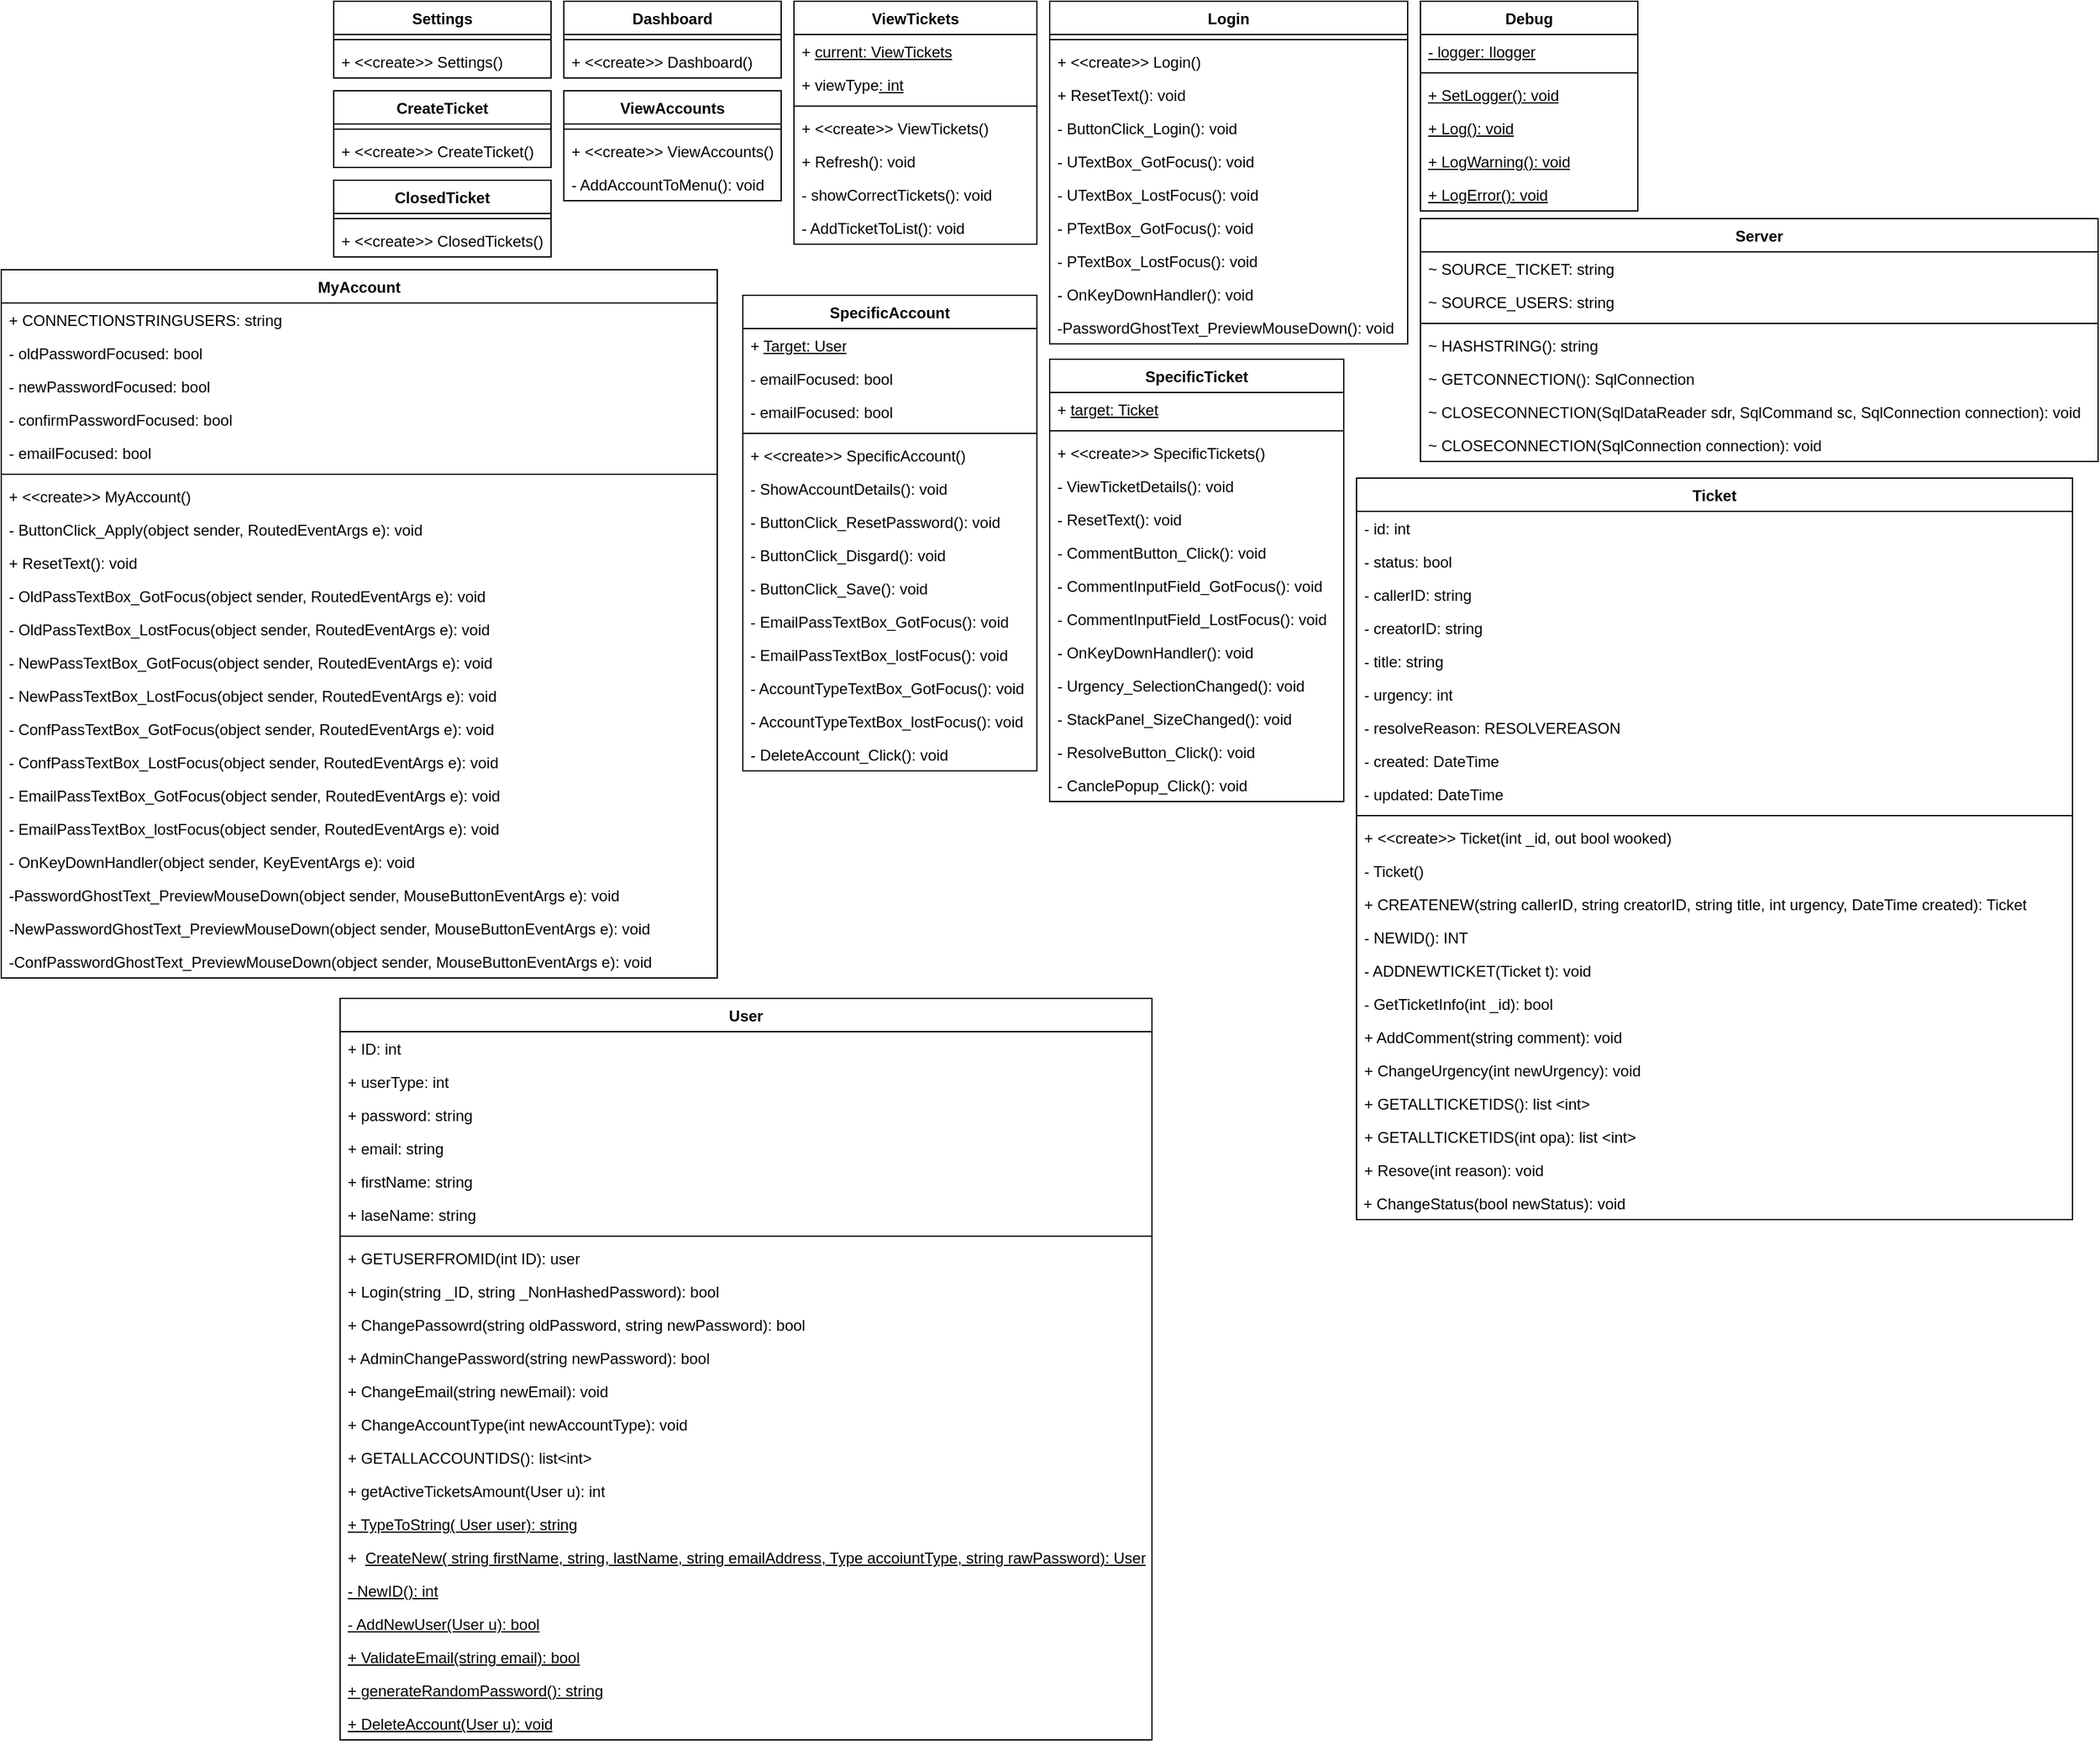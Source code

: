 <mxfile version="21.5.0" type="device">
  <diagram name="Page-1" id="bOPAFG7Ld9AMdBCcb4Ac">
    <mxGraphModel dx="2637" dy="1257" grid="1" gridSize="10" guides="1" tooltips="1" connect="1" arrows="1" fold="1" page="1" pageScale="1" pageWidth="700" pageHeight="1000" math="0" shadow="0">
      <root>
        <mxCell id="0" />
        <mxCell id="1" parent="0" />
        <mxCell id="l8gVVTxBz74XZ_GVE2R3-2" value="ClosedTicket" style="swimlane;fontStyle=1;align=center;verticalAlign=top;childLayout=stackLayout;horizontal=1;startSize=26;horizontalStack=0;resizeParent=1;resizeParentMax=0;resizeLast=0;collapsible=1;marginBottom=0;whiteSpace=wrap;html=1;" parent="1" vertex="1">
          <mxGeometry x="10" y="150" width="170" height="60" as="geometry" />
        </mxCell>
        <mxCell id="l8gVVTxBz74XZ_GVE2R3-4" value="" style="line;strokeWidth=1;fillColor=none;align=left;verticalAlign=middle;spacingTop=-1;spacingLeft=3;spacingRight=3;rotatable=0;labelPosition=right;points=[];portConstraint=eastwest;strokeColor=inherit;" parent="l8gVVTxBz74XZ_GVE2R3-2" vertex="1">
          <mxGeometry y="26" width="170" height="8" as="geometry" />
        </mxCell>
        <mxCell id="l8gVVTxBz74XZ_GVE2R3-10" value="+ &amp;lt;&amp;lt;create&amp;gt;&amp;gt; ClosedTickets()" style="text;strokeColor=none;fillColor=none;align=left;verticalAlign=top;spacingLeft=4;spacingRight=4;overflow=hidden;rotatable=0;points=[[0,0.5],[1,0.5]];portConstraint=eastwest;whiteSpace=wrap;html=1;" parent="l8gVVTxBz74XZ_GVE2R3-2" vertex="1">
          <mxGeometry y="34" width="170" height="26" as="geometry" />
        </mxCell>
        <mxCell id="l8gVVTxBz74XZ_GVE2R3-6" value="CreateTicket" style="swimlane;fontStyle=1;align=center;verticalAlign=top;childLayout=stackLayout;horizontal=1;startSize=26;horizontalStack=0;resizeParent=1;resizeParentMax=0;resizeLast=0;collapsible=1;marginBottom=0;whiteSpace=wrap;html=1;" parent="1" vertex="1">
          <mxGeometry x="10" y="80" width="170" height="60" as="geometry" />
        </mxCell>
        <mxCell id="l8gVVTxBz74XZ_GVE2R3-8" value="" style="line;strokeWidth=1;fillColor=none;align=left;verticalAlign=middle;spacingTop=-1;spacingLeft=3;spacingRight=3;rotatable=0;labelPosition=right;points=[];portConstraint=eastwest;strokeColor=inherit;" parent="l8gVVTxBz74XZ_GVE2R3-6" vertex="1">
          <mxGeometry y="26" width="170" height="8" as="geometry" />
        </mxCell>
        <mxCell id="l8gVVTxBz74XZ_GVE2R3-9" value="+ &amp;lt;&amp;lt;create&amp;gt;&amp;gt; CreateTicket()" style="text;strokeColor=none;fillColor=none;align=left;verticalAlign=top;spacingLeft=4;spacingRight=4;overflow=hidden;rotatable=0;points=[[0,0.5],[1,0.5]];portConstraint=eastwest;whiteSpace=wrap;html=1;" parent="l8gVVTxBz74XZ_GVE2R3-6" vertex="1">
          <mxGeometry y="34" width="170" height="26" as="geometry" />
        </mxCell>
        <mxCell id="RAh7o2k0Y51vPVvhqQPN-1" value="Dashboard" style="swimlane;fontStyle=1;align=center;verticalAlign=top;childLayout=stackLayout;horizontal=1;startSize=26;horizontalStack=0;resizeParent=1;resizeParentMax=0;resizeLast=0;collapsible=1;marginBottom=0;whiteSpace=wrap;html=1;" parent="1" vertex="1">
          <mxGeometry x="190" y="10" width="170" height="60" as="geometry" />
        </mxCell>
        <mxCell id="RAh7o2k0Y51vPVvhqQPN-2" value="" style="line;strokeWidth=1;fillColor=none;align=left;verticalAlign=middle;spacingTop=-1;spacingLeft=3;spacingRight=3;rotatable=0;labelPosition=right;points=[];portConstraint=eastwest;strokeColor=inherit;" parent="RAh7o2k0Y51vPVvhqQPN-1" vertex="1">
          <mxGeometry y="26" width="170" height="8" as="geometry" />
        </mxCell>
        <mxCell id="RAh7o2k0Y51vPVvhqQPN-3" value="+ &amp;lt;&amp;lt;create&amp;gt;&amp;gt; Dashboard()" style="text;strokeColor=none;fillColor=none;align=left;verticalAlign=top;spacingLeft=4;spacingRight=4;overflow=hidden;rotatable=0;points=[[0,0.5],[1,0.5]];portConstraint=eastwest;whiteSpace=wrap;html=1;" parent="RAh7o2k0Y51vPVvhqQPN-1" vertex="1">
          <mxGeometry y="34" width="170" height="26" as="geometry" />
        </mxCell>
        <mxCell id="RAh7o2k0Y51vPVvhqQPN-4" value="Login" style="swimlane;fontStyle=1;align=center;verticalAlign=top;childLayout=stackLayout;horizontal=1;startSize=26;horizontalStack=0;resizeParent=1;resizeParentMax=0;resizeLast=0;collapsible=1;marginBottom=0;whiteSpace=wrap;html=1;" parent="1" vertex="1">
          <mxGeometry x="570" y="10" width="280" height="268" as="geometry" />
        </mxCell>
        <mxCell id="RAh7o2k0Y51vPVvhqQPN-5" value="" style="line;strokeWidth=1;fillColor=none;align=left;verticalAlign=middle;spacingTop=-1;spacingLeft=3;spacingRight=3;rotatable=0;labelPosition=right;points=[];portConstraint=eastwest;strokeColor=inherit;" parent="RAh7o2k0Y51vPVvhqQPN-4" vertex="1">
          <mxGeometry y="26" width="280" height="8" as="geometry" />
        </mxCell>
        <mxCell id="RAh7o2k0Y51vPVvhqQPN-6" value="+ &amp;lt;&amp;lt;create&amp;gt;&amp;gt; Login()" style="text;strokeColor=none;fillColor=none;align=left;verticalAlign=top;spacingLeft=4;spacingRight=4;overflow=hidden;rotatable=0;points=[[0,0.5],[1,0.5]];portConstraint=eastwest;whiteSpace=wrap;html=1;" parent="RAh7o2k0Y51vPVvhqQPN-4" vertex="1">
          <mxGeometry y="34" width="280" height="26" as="geometry" />
        </mxCell>
        <mxCell id="RAh7o2k0Y51vPVvhqQPN-7" value="+ ResetText(): void" style="text;strokeColor=none;fillColor=none;align=left;verticalAlign=top;spacingLeft=4;spacingRight=4;overflow=hidden;rotatable=0;points=[[0,0.5],[1,0.5]];portConstraint=eastwest;whiteSpace=wrap;html=1;" parent="RAh7o2k0Y51vPVvhqQPN-4" vertex="1">
          <mxGeometry y="60" width="280" height="26" as="geometry" />
        </mxCell>
        <mxCell id="RAh7o2k0Y51vPVvhqQPN-9" value="- ButtonClick_Login(): void" style="text;strokeColor=none;fillColor=none;align=left;verticalAlign=top;spacingLeft=4;spacingRight=4;overflow=hidden;rotatable=0;points=[[0,0.5],[1,0.5]];portConstraint=eastwest;whiteSpace=wrap;html=1;" parent="RAh7o2k0Y51vPVvhqQPN-4" vertex="1">
          <mxGeometry y="86" width="280" height="26" as="geometry" />
        </mxCell>
        <mxCell id="RAh7o2k0Y51vPVvhqQPN-8" value="- UTextBox_GotFocus(): void" style="text;strokeColor=none;fillColor=none;align=left;verticalAlign=top;spacingLeft=4;spacingRight=4;overflow=hidden;rotatable=0;points=[[0,0.5],[1,0.5]];portConstraint=eastwest;whiteSpace=wrap;html=1;" parent="RAh7o2k0Y51vPVvhqQPN-4" vertex="1">
          <mxGeometry y="112" width="280" height="26" as="geometry" />
        </mxCell>
        <mxCell id="RAh7o2k0Y51vPVvhqQPN-10" value="- UTextBox_LostFocus(): void" style="text;strokeColor=none;fillColor=none;align=left;verticalAlign=top;spacingLeft=4;spacingRight=4;overflow=hidden;rotatable=0;points=[[0,0.5],[1,0.5]];portConstraint=eastwest;whiteSpace=wrap;html=1;" parent="RAh7o2k0Y51vPVvhqQPN-4" vertex="1">
          <mxGeometry y="138" width="280" height="26" as="geometry" />
        </mxCell>
        <mxCell id="RAh7o2k0Y51vPVvhqQPN-12" value="- PTextBox_GotFocus(): void" style="text;strokeColor=none;fillColor=none;align=left;verticalAlign=top;spacingLeft=4;spacingRight=4;overflow=hidden;rotatable=0;points=[[0,0.5],[1,0.5]];portConstraint=eastwest;whiteSpace=wrap;html=1;" parent="RAh7o2k0Y51vPVvhqQPN-4" vertex="1">
          <mxGeometry y="164" width="280" height="26" as="geometry" />
        </mxCell>
        <mxCell id="RAh7o2k0Y51vPVvhqQPN-11" value="- PTextBox_LostFocus(): void" style="text;strokeColor=none;fillColor=none;align=left;verticalAlign=top;spacingLeft=4;spacingRight=4;overflow=hidden;rotatable=0;points=[[0,0.5],[1,0.5]];portConstraint=eastwest;whiteSpace=wrap;html=1;" parent="RAh7o2k0Y51vPVvhqQPN-4" vertex="1">
          <mxGeometry y="190" width="280" height="26" as="geometry" />
        </mxCell>
        <mxCell id="RAh7o2k0Y51vPVvhqQPN-13" value="- OnKeyDownHandler(): void" style="text;strokeColor=none;fillColor=none;align=left;verticalAlign=top;spacingLeft=4;spacingRight=4;overflow=hidden;rotatable=0;points=[[0,0.5],[1,0.5]];portConstraint=eastwest;whiteSpace=wrap;html=1;" parent="RAh7o2k0Y51vPVvhqQPN-4" vertex="1">
          <mxGeometry y="216" width="280" height="26" as="geometry" />
        </mxCell>
        <mxCell id="RAh7o2k0Y51vPVvhqQPN-14" value="-PasswordGhostText_PreviewMouseDown(): void" style="text;strokeColor=none;fillColor=none;align=left;verticalAlign=top;spacingLeft=4;spacingRight=4;overflow=hidden;rotatable=0;points=[[0,0.5],[1,0.5]];portConstraint=eastwest;whiteSpace=wrap;html=1;" parent="RAh7o2k0Y51vPVvhqQPN-4" vertex="1">
          <mxGeometry y="242" width="280" height="26" as="geometry" />
        </mxCell>
        <mxCell id="RAh7o2k0Y51vPVvhqQPN-15" value="MyAccount" style="swimlane;fontStyle=1;align=center;verticalAlign=top;childLayout=stackLayout;horizontal=1;startSize=26;horizontalStack=0;resizeParent=1;resizeParentMax=0;resizeLast=0;collapsible=1;marginBottom=0;whiteSpace=wrap;html=1;" parent="1" vertex="1">
          <mxGeometry x="-250" y="220" width="560" height="554" as="geometry" />
        </mxCell>
        <mxCell id="RAh7o2k0Y51vPVvhqQPN-18" value="+ CONNECTIONSTRINGUSERS: string" style="text;strokeColor=none;fillColor=none;align=left;verticalAlign=top;spacingLeft=4;spacingRight=4;overflow=hidden;rotatable=0;points=[[0,0.5],[1,0.5]];portConstraint=eastwest;whiteSpace=wrap;html=1;" parent="RAh7o2k0Y51vPVvhqQPN-15" vertex="1">
          <mxGeometry y="26" width="560" height="26" as="geometry" />
        </mxCell>
        <mxCell id="RAh7o2k0Y51vPVvhqQPN-19" value="- oldPasswordFocused: bool" style="text;strokeColor=none;fillColor=none;align=left;verticalAlign=top;spacingLeft=4;spacingRight=4;overflow=hidden;rotatable=0;points=[[0,0.5],[1,0.5]];portConstraint=eastwest;whiteSpace=wrap;html=1;" parent="RAh7o2k0Y51vPVvhqQPN-15" vertex="1">
          <mxGeometry y="52" width="560" height="26" as="geometry" />
        </mxCell>
        <mxCell id="RAh7o2k0Y51vPVvhqQPN-20" value="- newPasswordFocused: bool" style="text;strokeColor=none;fillColor=none;align=left;verticalAlign=top;spacingLeft=4;spacingRight=4;overflow=hidden;rotatable=0;points=[[0,0.5],[1,0.5]];portConstraint=eastwest;whiteSpace=wrap;html=1;" parent="RAh7o2k0Y51vPVvhqQPN-15" vertex="1">
          <mxGeometry y="78" width="560" height="26" as="geometry" />
        </mxCell>
        <mxCell id="RAh7o2k0Y51vPVvhqQPN-21" value="- confirmPasswordFocused: bool" style="text;strokeColor=none;fillColor=none;align=left;verticalAlign=top;spacingLeft=4;spacingRight=4;overflow=hidden;rotatable=0;points=[[0,0.5],[1,0.5]];portConstraint=eastwest;whiteSpace=wrap;html=1;" parent="RAh7o2k0Y51vPVvhqQPN-15" vertex="1">
          <mxGeometry y="104" width="560" height="26" as="geometry" />
        </mxCell>
        <mxCell id="RAh7o2k0Y51vPVvhqQPN-22" value="- emailFocused: bool" style="text;strokeColor=none;fillColor=none;align=left;verticalAlign=top;spacingLeft=4;spacingRight=4;overflow=hidden;rotatable=0;points=[[0,0.5],[1,0.5]];portConstraint=eastwest;whiteSpace=wrap;html=1;" parent="RAh7o2k0Y51vPVvhqQPN-15" vertex="1">
          <mxGeometry y="130" width="560" height="26" as="geometry" />
        </mxCell>
        <mxCell id="RAh7o2k0Y51vPVvhqQPN-16" value="" style="line;strokeWidth=1;fillColor=none;align=left;verticalAlign=middle;spacingTop=-1;spacingLeft=3;spacingRight=3;rotatable=0;labelPosition=right;points=[];portConstraint=eastwest;strokeColor=inherit;" parent="RAh7o2k0Y51vPVvhqQPN-15" vertex="1">
          <mxGeometry y="156" width="560" height="8" as="geometry" />
        </mxCell>
        <mxCell id="RAh7o2k0Y51vPVvhqQPN-17" value="+ &amp;lt;&amp;lt;create&amp;gt;&amp;gt; MyAccount()" style="text;strokeColor=none;fillColor=none;align=left;verticalAlign=top;spacingLeft=4;spacingRight=4;overflow=hidden;rotatable=0;points=[[0,0.5],[1,0.5]];portConstraint=eastwest;whiteSpace=wrap;html=1;" parent="RAh7o2k0Y51vPVvhqQPN-15" vertex="1">
          <mxGeometry y="164" width="560" height="26" as="geometry" />
        </mxCell>
        <mxCell id="RAh7o2k0Y51vPVvhqQPN-23" value="- ButtonClick_Apply(object sender, RoutedEventArgs e): void" style="text;strokeColor=none;fillColor=none;align=left;verticalAlign=top;spacingLeft=4;spacingRight=4;overflow=hidden;rotatable=0;points=[[0,0.5],[1,0.5]];portConstraint=eastwest;whiteSpace=wrap;html=1;" parent="RAh7o2k0Y51vPVvhqQPN-15" vertex="1">
          <mxGeometry y="190" width="560" height="26" as="geometry" />
        </mxCell>
        <mxCell id="RAh7o2k0Y51vPVvhqQPN-24" value="+ ResetText(): void" style="text;strokeColor=none;fillColor=none;align=left;verticalAlign=top;spacingLeft=4;spacingRight=4;overflow=hidden;rotatable=0;points=[[0,0.5],[1,0.5]];portConstraint=eastwest;whiteSpace=wrap;html=1;" parent="RAh7o2k0Y51vPVvhqQPN-15" vertex="1">
          <mxGeometry y="216" width="560" height="26" as="geometry" />
        </mxCell>
        <mxCell id="RAh7o2k0Y51vPVvhqQPN-25" value="- OldPassTextBox_GotFocus(object sender, RoutedEventArgs e): void" style="text;strokeColor=none;fillColor=none;align=left;verticalAlign=top;spacingLeft=4;spacingRight=4;overflow=hidden;rotatable=0;points=[[0,0.5],[1,0.5]];portConstraint=eastwest;whiteSpace=wrap;html=1;" parent="RAh7o2k0Y51vPVvhqQPN-15" vertex="1">
          <mxGeometry y="242" width="560" height="26" as="geometry" />
        </mxCell>
        <mxCell id="RAh7o2k0Y51vPVvhqQPN-29" value="- OldPassTextBox_LostFocus(object sender, RoutedEventArgs e): void" style="text;strokeColor=none;fillColor=none;align=left;verticalAlign=top;spacingLeft=4;spacingRight=4;overflow=hidden;rotatable=0;points=[[0,0.5],[1,0.5]];portConstraint=eastwest;whiteSpace=wrap;html=1;" parent="RAh7o2k0Y51vPVvhqQPN-15" vertex="1">
          <mxGeometry y="268" width="560" height="26" as="geometry" />
        </mxCell>
        <mxCell id="RAh7o2k0Y51vPVvhqQPN-30" value="- NewPassTextBox_GotFocus(object sender, RoutedEventArgs e): void" style="text;strokeColor=none;fillColor=none;align=left;verticalAlign=top;spacingLeft=4;spacingRight=4;overflow=hidden;rotatable=0;points=[[0,0.5],[1,0.5]];portConstraint=eastwest;whiteSpace=wrap;html=1;" parent="RAh7o2k0Y51vPVvhqQPN-15" vertex="1">
          <mxGeometry y="294" width="560" height="26" as="geometry" />
        </mxCell>
        <mxCell id="RAh7o2k0Y51vPVvhqQPN-27" value="- NewPassTextBox_LostFocus(object sender, RoutedEventArgs e): void" style="text;strokeColor=none;fillColor=none;align=left;verticalAlign=top;spacingLeft=4;spacingRight=4;overflow=hidden;rotatable=0;points=[[0,0.5],[1,0.5]];portConstraint=eastwest;whiteSpace=wrap;html=1;" parent="RAh7o2k0Y51vPVvhqQPN-15" vertex="1">
          <mxGeometry y="320" width="560" height="26" as="geometry" />
        </mxCell>
        <mxCell id="RAh7o2k0Y51vPVvhqQPN-31" value="- ConfPassTextBox_GotFocus(object sender, RoutedEventArgs e): void" style="text;strokeColor=none;fillColor=none;align=left;verticalAlign=top;spacingLeft=4;spacingRight=4;overflow=hidden;rotatable=0;points=[[0,0.5],[1,0.5]];portConstraint=eastwest;whiteSpace=wrap;html=1;" parent="RAh7o2k0Y51vPVvhqQPN-15" vertex="1">
          <mxGeometry y="346" width="560" height="26" as="geometry" />
        </mxCell>
        <mxCell id="RAh7o2k0Y51vPVvhqQPN-32" value="- ConfPassTextBox_LostFocus(object sender, RoutedEventArgs e): void" style="text;strokeColor=none;fillColor=none;align=left;verticalAlign=top;spacingLeft=4;spacingRight=4;overflow=hidden;rotatable=0;points=[[0,0.5],[1,0.5]];portConstraint=eastwest;whiteSpace=wrap;html=1;" parent="RAh7o2k0Y51vPVvhqQPN-15" vertex="1">
          <mxGeometry y="372" width="560" height="26" as="geometry" />
        </mxCell>
        <mxCell id="RAh7o2k0Y51vPVvhqQPN-33" value="- EmailPassTextBox_GotFocus(object sender, RoutedEventArgs e): void" style="text;strokeColor=none;fillColor=none;align=left;verticalAlign=top;spacingLeft=4;spacingRight=4;overflow=hidden;rotatable=0;points=[[0,0.5],[1,0.5]];portConstraint=eastwest;whiteSpace=wrap;html=1;" parent="RAh7o2k0Y51vPVvhqQPN-15" vertex="1">
          <mxGeometry y="398" width="560" height="26" as="geometry" />
        </mxCell>
        <mxCell id="RAh7o2k0Y51vPVvhqQPN-34" value="- EmailPassTextBox_lostFocus(object sender, RoutedEventArgs e): void" style="text;strokeColor=none;fillColor=none;align=left;verticalAlign=top;spacingLeft=4;spacingRight=4;overflow=hidden;rotatable=0;points=[[0,0.5],[1,0.5]];portConstraint=eastwest;whiteSpace=wrap;html=1;" parent="RAh7o2k0Y51vPVvhqQPN-15" vertex="1">
          <mxGeometry y="424" width="560" height="26" as="geometry" />
        </mxCell>
        <mxCell id="RAh7o2k0Y51vPVvhqQPN-35" value="- OnKeyDownHandler(object sender, KeyEventArgs e): void" style="text;strokeColor=none;fillColor=none;align=left;verticalAlign=top;spacingLeft=4;spacingRight=4;overflow=hidden;rotatable=0;points=[[0,0.5],[1,0.5]];portConstraint=eastwest;whiteSpace=wrap;html=1;" parent="RAh7o2k0Y51vPVvhqQPN-15" vertex="1">
          <mxGeometry y="450" width="560" height="26" as="geometry" />
        </mxCell>
        <mxCell id="6R_6MBM99lbz82RT-N0f-1" value="-PasswordGhostText_PreviewMouseDown(object sender, MouseButtonEventArgs e): void" style="text;strokeColor=none;fillColor=none;align=left;verticalAlign=top;spacingLeft=4;spacingRight=4;overflow=hidden;rotatable=0;points=[[0,0.5],[1,0.5]];portConstraint=eastwest;whiteSpace=wrap;html=1;" vertex="1" parent="RAh7o2k0Y51vPVvhqQPN-15">
          <mxGeometry y="476" width="560" height="26" as="geometry" />
        </mxCell>
        <mxCell id="6R_6MBM99lbz82RT-N0f-2" value="-NewPasswordGhostText_PreviewMouseDown(object sender, MouseButtonEventArgs e): void" style="text;strokeColor=none;fillColor=none;align=left;verticalAlign=top;spacingLeft=4;spacingRight=4;overflow=hidden;rotatable=0;points=[[0,0.5],[1,0.5]];portConstraint=eastwest;whiteSpace=wrap;html=1;" vertex="1" parent="RAh7o2k0Y51vPVvhqQPN-15">
          <mxGeometry y="502" width="560" height="26" as="geometry" />
        </mxCell>
        <mxCell id="6R_6MBM99lbz82RT-N0f-3" value="-ConfPasswordGhostText_PreviewMouseDown(object sender, MouseButtonEventArgs e): void" style="text;strokeColor=none;fillColor=none;align=left;verticalAlign=top;spacingLeft=4;spacingRight=4;overflow=hidden;rotatable=0;points=[[0,0.5],[1,0.5]];portConstraint=eastwest;whiteSpace=wrap;html=1;" vertex="1" parent="RAh7o2k0Y51vPVvhqQPN-15">
          <mxGeometry y="528" width="560" height="26" as="geometry" />
        </mxCell>
        <mxCell id="RAh7o2k0Y51vPVvhqQPN-36" value="Settings" style="swimlane;fontStyle=1;align=center;verticalAlign=top;childLayout=stackLayout;horizontal=1;startSize=26;horizontalStack=0;resizeParent=1;resizeParentMax=0;resizeLast=0;collapsible=1;marginBottom=0;whiteSpace=wrap;html=1;" parent="1" vertex="1">
          <mxGeometry x="10" y="10" width="170" height="60" as="geometry" />
        </mxCell>
        <mxCell id="RAh7o2k0Y51vPVvhqQPN-37" value="" style="line;strokeWidth=1;fillColor=none;align=left;verticalAlign=middle;spacingTop=-1;spacingLeft=3;spacingRight=3;rotatable=0;labelPosition=right;points=[];portConstraint=eastwest;strokeColor=inherit;" parent="RAh7o2k0Y51vPVvhqQPN-36" vertex="1">
          <mxGeometry y="26" width="170" height="8" as="geometry" />
        </mxCell>
        <mxCell id="RAh7o2k0Y51vPVvhqQPN-38" value="+ &amp;lt;&amp;lt;create&amp;gt;&amp;gt; Settings()" style="text;strokeColor=none;fillColor=none;align=left;verticalAlign=top;spacingLeft=4;spacingRight=4;overflow=hidden;rotatable=0;points=[[0,0.5],[1,0.5]];portConstraint=eastwest;whiteSpace=wrap;html=1;" parent="RAh7o2k0Y51vPVvhqQPN-36" vertex="1">
          <mxGeometry y="34" width="170" height="26" as="geometry" />
        </mxCell>
        <mxCell id="RAh7o2k0Y51vPVvhqQPN-39" value="SpecificAccount" style="swimlane;fontStyle=1;align=center;verticalAlign=top;childLayout=stackLayout;horizontal=1;startSize=26;horizontalStack=0;resizeParent=1;resizeParentMax=0;resizeLast=0;collapsible=1;marginBottom=0;whiteSpace=wrap;html=1;" parent="1" vertex="1">
          <mxGeometry x="330" y="240" width="230" height="372" as="geometry" />
        </mxCell>
        <mxCell id="RAh7o2k0Y51vPVvhqQPN-41" value="+ &lt;u&gt;Target: User&lt;/u&gt;" style="text;strokeColor=none;fillColor=none;align=left;verticalAlign=top;spacingLeft=4;spacingRight=4;overflow=hidden;rotatable=0;points=[[0,0.5],[1,0.5]];portConstraint=eastwest;whiteSpace=wrap;html=1;" parent="RAh7o2k0Y51vPVvhqQPN-39" vertex="1">
          <mxGeometry y="26" width="230" height="26" as="geometry" />
        </mxCell>
        <mxCell id="RAh7o2k0Y51vPVvhqQPN-44" value="- emailFocused: bool" style="text;strokeColor=none;fillColor=none;align=left;verticalAlign=top;spacingLeft=4;spacingRight=4;overflow=hidden;rotatable=0;points=[[0,0.5],[1,0.5]];portConstraint=eastwest;whiteSpace=wrap;html=1;" parent="RAh7o2k0Y51vPVvhqQPN-39" vertex="1">
          <mxGeometry y="52" width="230" height="26" as="geometry" />
        </mxCell>
        <mxCell id="RAh7o2k0Y51vPVvhqQPN-43" value="- emailFocused: bool" style="text;strokeColor=none;fillColor=none;align=left;verticalAlign=top;spacingLeft=4;spacingRight=4;overflow=hidden;rotatable=0;points=[[0,0.5],[1,0.5]];portConstraint=eastwest;whiteSpace=wrap;html=1;" parent="RAh7o2k0Y51vPVvhqQPN-39" vertex="1">
          <mxGeometry y="78" width="230" height="26" as="geometry" />
        </mxCell>
        <mxCell id="RAh7o2k0Y51vPVvhqQPN-40" value="" style="line;strokeWidth=1;fillColor=none;align=left;verticalAlign=middle;spacingTop=-1;spacingLeft=3;spacingRight=3;rotatable=0;labelPosition=right;points=[];portConstraint=eastwest;strokeColor=inherit;" parent="RAh7o2k0Y51vPVvhqQPN-39" vertex="1">
          <mxGeometry y="104" width="230" height="8" as="geometry" />
        </mxCell>
        <mxCell id="RAh7o2k0Y51vPVvhqQPN-42" value="+ &amp;lt;&amp;lt;create&amp;gt;&amp;gt; SpecificAccount()" style="text;strokeColor=none;fillColor=none;align=left;verticalAlign=top;spacingLeft=4;spacingRight=4;overflow=hidden;rotatable=0;points=[[0,0.5],[1,0.5]];portConstraint=eastwest;whiteSpace=wrap;html=1;" parent="RAh7o2k0Y51vPVvhqQPN-39" vertex="1">
          <mxGeometry y="112" width="230" height="26" as="geometry" />
        </mxCell>
        <mxCell id="RAh7o2k0Y51vPVvhqQPN-45" value="- ShowAccountDetails(): void" style="text;strokeColor=none;fillColor=none;align=left;verticalAlign=top;spacingLeft=4;spacingRight=4;overflow=hidden;rotatable=0;points=[[0,0.5],[1,0.5]];portConstraint=eastwest;whiteSpace=wrap;html=1;" parent="RAh7o2k0Y51vPVvhqQPN-39" vertex="1">
          <mxGeometry y="138" width="230" height="26" as="geometry" />
        </mxCell>
        <mxCell id="RAh7o2k0Y51vPVvhqQPN-46" value="- ButtonClick_ResetPassword(): void" style="text;strokeColor=none;fillColor=none;align=left;verticalAlign=top;spacingLeft=4;spacingRight=4;overflow=hidden;rotatable=0;points=[[0,0.5],[1,0.5]];portConstraint=eastwest;whiteSpace=wrap;html=1;" parent="RAh7o2k0Y51vPVvhqQPN-39" vertex="1">
          <mxGeometry y="164" width="230" height="26" as="geometry" />
        </mxCell>
        <mxCell id="RAh7o2k0Y51vPVvhqQPN-47" value="- ButtonClick_Disgard(): void" style="text;strokeColor=none;fillColor=none;align=left;verticalAlign=top;spacingLeft=4;spacingRight=4;overflow=hidden;rotatable=0;points=[[0,0.5],[1,0.5]];portConstraint=eastwest;whiteSpace=wrap;html=1;" parent="RAh7o2k0Y51vPVvhqQPN-39" vertex="1">
          <mxGeometry y="190" width="230" height="26" as="geometry" />
        </mxCell>
        <mxCell id="RAh7o2k0Y51vPVvhqQPN-48" value="- ButtonClick_Save(): void" style="text;strokeColor=none;fillColor=none;align=left;verticalAlign=top;spacingLeft=4;spacingRight=4;overflow=hidden;rotatable=0;points=[[0,0.5],[1,0.5]];portConstraint=eastwest;whiteSpace=wrap;html=1;" parent="RAh7o2k0Y51vPVvhqQPN-39" vertex="1">
          <mxGeometry y="216" width="230" height="26" as="geometry" />
        </mxCell>
        <mxCell id="RAh7o2k0Y51vPVvhqQPN-49" value="- EmailPassTextBox_GotFocus(): void" style="text;strokeColor=none;fillColor=none;align=left;verticalAlign=top;spacingLeft=4;spacingRight=4;overflow=hidden;rotatable=0;points=[[0,0.5],[1,0.5]];portConstraint=eastwest;whiteSpace=wrap;html=1;" parent="RAh7o2k0Y51vPVvhqQPN-39" vertex="1">
          <mxGeometry y="242" width="230" height="26" as="geometry" />
        </mxCell>
        <mxCell id="RAh7o2k0Y51vPVvhqQPN-50" value="- EmailPassTextBox_lostFocus(): void" style="text;strokeColor=none;fillColor=none;align=left;verticalAlign=top;spacingLeft=4;spacingRight=4;overflow=hidden;rotatable=0;points=[[0,0.5],[1,0.5]];portConstraint=eastwest;whiteSpace=wrap;html=1;" parent="RAh7o2k0Y51vPVvhqQPN-39" vertex="1">
          <mxGeometry y="268" width="230" height="26" as="geometry" />
        </mxCell>
        <mxCell id="RAh7o2k0Y51vPVvhqQPN-51" value="- AccountTypeTextBox_GotFocus(): void" style="text;strokeColor=none;fillColor=none;align=left;verticalAlign=top;spacingLeft=4;spacingRight=4;overflow=hidden;rotatable=0;points=[[0,0.5],[1,0.5]];portConstraint=eastwest;whiteSpace=wrap;html=1;" parent="RAh7o2k0Y51vPVvhqQPN-39" vertex="1">
          <mxGeometry y="294" width="230" height="26" as="geometry" />
        </mxCell>
        <mxCell id="RAh7o2k0Y51vPVvhqQPN-52" value="- AccountTypeTextBox_lostFocus(): void" style="text;strokeColor=none;fillColor=none;align=left;verticalAlign=top;spacingLeft=4;spacingRight=4;overflow=hidden;rotatable=0;points=[[0,0.5],[1,0.5]];portConstraint=eastwest;whiteSpace=wrap;html=1;" parent="RAh7o2k0Y51vPVvhqQPN-39" vertex="1">
          <mxGeometry y="320" width="230" height="26" as="geometry" />
        </mxCell>
        <mxCell id="6R_6MBM99lbz82RT-N0f-4" value="- DeleteAccount_Click(): void" style="text;strokeColor=none;fillColor=none;align=left;verticalAlign=top;spacingLeft=4;spacingRight=4;overflow=hidden;rotatable=0;points=[[0,0.5],[1,0.5]];portConstraint=eastwest;whiteSpace=wrap;html=1;" vertex="1" parent="RAh7o2k0Y51vPVvhqQPN-39">
          <mxGeometry y="346" width="230" height="26" as="geometry" />
        </mxCell>
        <mxCell id="RAh7o2k0Y51vPVvhqQPN-53" value="SpecificTicket" style="swimlane;fontStyle=1;align=center;verticalAlign=top;childLayout=stackLayout;horizontal=1;startSize=26;horizontalStack=0;resizeParent=1;resizeParentMax=0;resizeLast=0;collapsible=1;marginBottom=0;whiteSpace=wrap;html=1;" parent="1" vertex="1">
          <mxGeometry x="570" y="290" width="230" height="346" as="geometry" />
        </mxCell>
        <mxCell id="6R_6MBM99lbz82RT-N0f-17" value="+ &lt;u&gt;target: Ticket&lt;/u&gt;" style="text;strokeColor=none;fillColor=none;align=left;verticalAlign=top;spacingLeft=4;spacingRight=4;overflow=hidden;rotatable=0;points=[[0,0.5],[1,0.5]];portConstraint=eastwest;whiteSpace=wrap;html=1;" vertex="1" parent="RAh7o2k0Y51vPVvhqQPN-53">
          <mxGeometry y="26" width="230" height="26" as="geometry" />
        </mxCell>
        <mxCell id="RAh7o2k0Y51vPVvhqQPN-54" value="" style="line;strokeWidth=1;fillColor=none;align=left;verticalAlign=middle;spacingTop=-1;spacingLeft=3;spacingRight=3;rotatable=0;labelPosition=right;points=[];portConstraint=eastwest;strokeColor=inherit;" parent="RAh7o2k0Y51vPVvhqQPN-53" vertex="1">
          <mxGeometry y="52" width="230" height="8" as="geometry" />
        </mxCell>
        <mxCell id="RAh7o2k0Y51vPVvhqQPN-55" value="+ &amp;lt;&amp;lt;create&amp;gt;&amp;gt; SpecificTickets()" style="text;strokeColor=none;fillColor=none;align=left;verticalAlign=top;spacingLeft=4;spacingRight=4;overflow=hidden;rotatable=0;points=[[0,0.5],[1,0.5]];portConstraint=eastwest;whiteSpace=wrap;html=1;" parent="RAh7o2k0Y51vPVvhqQPN-53" vertex="1">
          <mxGeometry y="60" width="230" height="26" as="geometry" />
        </mxCell>
        <mxCell id="6R_6MBM99lbz82RT-N0f-5" value="- ViewTicketDetails(): void" style="text;strokeColor=none;fillColor=none;align=left;verticalAlign=top;spacingLeft=4;spacingRight=4;overflow=hidden;rotatable=0;points=[[0,0.5],[1,0.5]];portConstraint=eastwest;whiteSpace=wrap;html=1;" vertex="1" parent="RAh7o2k0Y51vPVvhqQPN-53">
          <mxGeometry y="86" width="230" height="26" as="geometry" />
        </mxCell>
        <mxCell id="6R_6MBM99lbz82RT-N0f-6" value="- ResetText(): void" style="text;strokeColor=none;fillColor=none;align=left;verticalAlign=top;spacingLeft=4;spacingRight=4;overflow=hidden;rotatable=0;points=[[0,0.5],[1,0.5]];portConstraint=eastwest;whiteSpace=wrap;html=1;" vertex="1" parent="RAh7o2k0Y51vPVvhqQPN-53">
          <mxGeometry y="112" width="230" height="26" as="geometry" />
        </mxCell>
        <mxCell id="6R_6MBM99lbz82RT-N0f-7" value="- CommentButton_Click(): void" style="text;strokeColor=none;fillColor=none;align=left;verticalAlign=top;spacingLeft=4;spacingRight=4;overflow=hidden;rotatable=0;points=[[0,0.5],[1,0.5]];portConstraint=eastwest;whiteSpace=wrap;html=1;" vertex="1" parent="RAh7o2k0Y51vPVvhqQPN-53">
          <mxGeometry y="138" width="230" height="26" as="geometry" />
        </mxCell>
        <mxCell id="6R_6MBM99lbz82RT-N0f-8" value="- CommentInputField_GotFocus(): void" style="text;strokeColor=none;fillColor=none;align=left;verticalAlign=top;spacingLeft=4;spacingRight=4;overflow=hidden;rotatable=0;points=[[0,0.5],[1,0.5]];portConstraint=eastwest;whiteSpace=wrap;html=1;" vertex="1" parent="RAh7o2k0Y51vPVvhqQPN-53">
          <mxGeometry y="164" width="230" height="26" as="geometry" />
        </mxCell>
        <mxCell id="6R_6MBM99lbz82RT-N0f-9" value="- CommentInputField_LostFocus(): void" style="text;strokeColor=none;fillColor=none;align=left;verticalAlign=top;spacingLeft=4;spacingRight=4;overflow=hidden;rotatable=0;points=[[0,0.5],[1,0.5]];portConstraint=eastwest;whiteSpace=wrap;html=1;" vertex="1" parent="RAh7o2k0Y51vPVvhqQPN-53">
          <mxGeometry y="190" width="230" height="26" as="geometry" />
        </mxCell>
        <mxCell id="6R_6MBM99lbz82RT-N0f-10" value="- OnKeyDownHandler(): void" style="text;strokeColor=none;fillColor=none;align=left;verticalAlign=top;spacingLeft=4;spacingRight=4;overflow=hidden;rotatable=0;points=[[0,0.5],[1,0.5]];portConstraint=eastwest;whiteSpace=wrap;html=1;" vertex="1" parent="RAh7o2k0Y51vPVvhqQPN-53">
          <mxGeometry y="216" width="230" height="26" as="geometry" />
        </mxCell>
        <mxCell id="6R_6MBM99lbz82RT-N0f-11" value="- Urgency_SelectionChanged(): void" style="text;strokeColor=none;fillColor=none;align=left;verticalAlign=top;spacingLeft=4;spacingRight=4;overflow=hidden;rotatable=0;points=[[0,0.5],[1,0.5]];portConstraint=eastwest;whiteSpace=wrap;html=1;" vertex="1" parent="RAh7o2k0Y51vPVvhqQPN-53">
          <mxGeometry y="242" width="230" height="26" as="geometry" />
        </mxCell>
        <mxCell id="6R_6MBM99lbz82RT-N0f-12" value="- StackPanel_SizeChanged(): void" style="text;strokeColor=none;fillColor=none;align=left;verticalAlign=top;spacingLeft=4;spacingRight=4;overflow=hidden;rotatable=0;points=[[0,0.5],[1,0.5]];portConstraint=eastwest;whiteSpace=wrap;html=1;" vertex="1" parent="RAh7o2k0Y51vPVvhqQPN-53">
          <mxGeometry y="268" width="230" height="26" as="geometry" />
        </mxCell>
        <mxCell id="6R_6MBM99lbz82RT-N0f-13" value="- ResolveButton_Click(): void" style="text;strokeColor=none;fillColor=none;align=left;verticalAlign=top;spacingLeft=4;spacingRight=4;overflow=hidden;rotatable=0;points=[[0,0.5],[1,0.5]];portConstraint=eastwest;whiteSpace=wrap;html=1;" vertex="1" parent="RAh7o2k0Y51vPVvhqQPN-53">
          <mxGeometry y="294" width="230" height="26" as="geometry" />
        </mxCell>
        <mxCell id="6R_6MBM99lbz82RT-N0f-14" value="- CanclePopup_Click(): void" style="text;strokeColor=none;fillColor=none;align=left;verticalAlign=top;spacingLeft=4;spacingRight=4;overflow=hidden;rotatable=0;points=[[0,0.5],[1,0.5]];portConstraint=eastwest;whiteSpace=wrap;html=1;" vertex="1" parent="RAh7o2k0Y51vPVvhqQPN-53">
          <mxGeometry y="320" width="230" height="26" as="geometry" />
        </mxCell>
        <mxCell id="RAh7o2k0Y51vPVvhqQPN-57" value="ViewAccounts" style="swimlane;fontStyle=1;align=center;verticalAlign=top;childLayout=stackLayout;horizontal=1;startSize=26;horizontalStack=0;resizeParent=1;resizeParentMax=0;resizeLast=0;collapsible=1;marginBottom=0;whiteSpace=wrap;html=1;" parent="1" vertex="1">
          <mxGeometry x="190" y="80" width="170" height="86" as="geometry" />
        </mxCell>
        <mxCell id="RAh7o2k0Y51vPVvhqQPN-58" value="" style="line;strokeWidth=1;fillColor=none;align=left;verticalAlign=middle;spacingTop=-1;spacingLeft=3;spacingRight=3;rotatable=0;labelPosition=right;points=[];portConstraint=eastwest;strokeColor=inherit;" parent="RAh7o2k0Y51vPVvhqQPN-57" vertex="1">
          <mxGeometry y="26" width="170" height="8" as="geometry" />
        </mxCell>
        <mxCell id="RAh7o2k0Y51vPVvhqQPN-59" value="+ &amp;lt;&amp;lt;create&amp;gt;&amp;gt; ViewAccounts()" style="text;strokeColor=none;fillColor=none;align=left;verticalAlign=top;spacingLeft=4;spacingRight=4;overflow=hidden;rotatable=0;points=[[0,0.5],[1,0.5]];portConstraint=eastwest;whiteSpace=wrap;html=1;" parent="RAh7o2k0Y51vPVvhqQPN-57" vertex="1">
          <mxGeometry y="34" width="170" height="26" as="geometry" />
        </mxCell>
        <mxCell id="RAh7o2k0Y51vPVvhqQPN-60" value="- AddAccountToMenu(): void" style="text;strokeColor=none;fillColor=none;align=left;verticalAlign=top;spacingLeft=4;spacingRight=4;overflow=hidden;rotatable=0;points=[[0,0.5],[1,0.5]];portConstraint=eastwest;whiteSpace=wrap;html=1;" parent="RAh7o2k0Y51vPVvhqQPN-57" vertex="1">
          <mxGeometry y="60" width="170" height="26" as="geometry" />
        </mxCell>
        <mxCell id="RAh7o2k0Y51vPVvhqQPN-61" value="ViewTickets" style="swimlane;fontStyle=1;align=center;verticalAlign=top;childLayout=stackLayout;horizontal=1;startSize=26;horizontalStack=0;resizeParent=1;resizeParentMax=0;resizeLast=0;collapsible=1;marginBottom=0;whiteSpace=wrap;html=1;" parent="1" vertex="1">
          <mxGeometry x="370" y="10" width="190" height="190" as="geometry" />
        </mxCell>
        <mxCell id="6R_6MBM99lbz82RT-N0f-18" value="+ &lt;u&gt;current: ViewTickets&lt;/u&gt;" style="text;strokeColor=none;fillColor=none;align=left;verticalAlign=top;spacingLeft=4;spacingRight=4;overflow=hidden;rotatable=0;points=[[0,0.5],[1,0.5]];portConstraint=eastwest;whiteSpace=wrap;html=1;" vertex="1" parent="RAh7o2k0Y51vPVvhqQPN-61">
          <mxGeometry y="26" width="190" height="26" as="geometry" />
        </mxCell>
        <mxCell id="6R_6MBM99lbz82RT-N0f-19" value="+ viewType&lt;u&gt;: int&lt;/u&gt;" style="text;strokeColor=none;fillColor=none;align=left;verticalAlign=top;spacingLeft=4;spacingRight=4;overflow=hidden;rotatable=0;points=[[0,0.5],[1,0.5]];portConstraint=eastwest;whiteSpace=wrap;html=1;" vertex="1" parent="RAh7o2k0Y51vPVvhqQPN-61">
          <mxGeometry y="52" width="190" height="26" as="geometry" />
        </mxCell>
        <mxCell id="RAh7o2k0Y51vPVvhqQPN-62" value="" style="line;strokeWidth=1;fillColor=none;align=left;verticalAlign=middle;spacingTop=-1;spacingLeft=3;spacingRight=3;rotatable=0;labelPosition=right;points=[];portConstraint=eastwest;strokeColor=inherit;" parent="RAh7o2k0Y51vPVvhqQPN-61" vertex="1">
          <mxGeometry y="78" width="190" height="8" as="geometry" />
        </mxCell>
        <mxCell id="RAh7o2k0Y51vPVvhqQPN-63" value="+ &amp;lt;&amp;lt;create&amp;gt;&amp;gt; ViewTickets()" style="text;strokeColor=none;fillColor=none;align=left;verticalAlign=top;spacingLeft=4;spacingRight=4;overflow=hidden;rotatable=0;points=[[0,0.5],[1,0.5]];portConstraint=eastwest;whiteSpace=wrap;html=1;" parent="RAh7o2k0Y51vPVvhqQPN-61" vertex="1">
          <mxGeometry y="86" width="190" height="26" as="geometry" />
        </mxCell>
        <mxCell id="6R_6MBM99lbz82RT-N0f-20" value="+ Refresh(): void" style="text;strokeColor=none;fillColor=none;align=left;verticalAlign=top;spacingLeft=4;spacingRight=4;overflow=hidden;rotatable=0;points=[[0,0.5],[1,0.5]];portConstraint=eastwest;whiteSpace=wrap;html=1;" vertex="1" parent="RAh7o2k0Y51vPVvhqQPN-61">
          <mxGeometry y="112" width="190" height="26" as="geometry" />
        </mxCell>
        <mxCell id="6R_6MBM99lbz82RT-N0f-21" value="- showCorrectTickets(): void" style="text;strokeColor=none;fillColor=none;align=left;verticalAlign=top;spacingLeft=4;spacingRight=4;overflow=hidden;rotatable=0;points=[[0,0.5],[1,0.5]];portConstraint=eastwest;whiteSpace=wrap;html=1;" vertex="1" parent="RAh7o2k0Y51vPVvhqQPN-61">
          <mxGeometry y="138" width="190" height="26" as="geometry" />
        </mxCell>
        <mxCell id="6R_6MBM99lbz82RT-N0f-22" value="- AddTicketToList(): void" style="text;strokeColor=none;fillColor=none;align=left;verticalAlign=top;spacingLeft=4;spacingRight=4;overflow=hidden;rotatable=0;points=[[0,0.5],[1,0.5]];portConstraint=eastwest;whiteSpace=wrap;html=1;" vertex="1" parent="RAh7o2k0Y51vPVvhqQPN-61">
          <mxGeometry y="164" width="190" height="26" as="geometry" />
        </mxCell>
        <mxCell id="6R_6MBM99lbz82RT-N0f-23" value="Debug" style="swimlane;fontStyle=1;align=center;verticalAlign=top;childLayout=stackLayout;horizontal=1;startSize=26;horizontalStack=0;resizeParent=1;resizeParentMax=0;resizeLast=0;collapsible=1;marginBottom=0;whiteSpace=wrap;html=1;" vertex="1" parent="1">
          <mxGeometry x="860" y="10" width="170" height="164" as="geometry" />
        </mxCell>
        <mxCell id="6R_6MBM99lbz82RT-N0f-26" value="&lt;u&gt;- logger: Ilogger&lt;/u&gt;" style="text;strokeColor=none;fillColor=none;align=left;verticalAlign=top;spacingLeft=4;spacingRight=4;overflow=hidden;rotatable=0;points=[[0,0.5],[1,0.5]];portConstraint=eastwest;whiteSpace=wrap;html=1;" vertex="1" parent="6R_6MBM99lbz82RT-N0f-23">
          <mxGeometry y="26" width="170" height="26" as="geometry" />
        </mxCell>
        <mxCell id="6R_6MBM99lbz82RT-N0f-24" value="" style="line;strokeWidth=1;fillColor=none;align=left;verticalAlign=middle;spacingTop=-1;spacingLeft=3;spacingRight=3;rotatable=0;labelPosition=right;points=[];portConstraint=eastwest;strokeColor=inherit;" vertex="1" parent="6R_6MBM99lbz82RT-N0f-23">
          <mxGeometry y="52" width="170" height="8" as="geometry" />
        </mxCell>
        <mxCell id="6R_6MBM99lbz82RT-N0f-25" value="&lt;u&gt;+ SetLogger(): void&lt;/u&gt;" style="text;strokeColor=none;fillColor=none;align=left;verticalAlign=top;spacingLeft=4;spacingRight=4;overflow=hidden;rotatable=0;points=[[0,0.5],[1,0.5]];portConstraint=eastwest;whiteSpace=wrap;html=1;" vertex="1" parent="6R_6MBM99lbz82RT-N0f-23">
          <mxGeometry y="60" width="170" height="26" as="geometry" />
        </mxCell>
        <mxCell id="6R_6MBM99lbz82RT-N0f-27" value="&lt;u&gt;+ Log(): void&lt;/u&gt;" style="text;strokeColor=none;fillColor=none;align=left;verticalAlign=top;spacingLeft=4;spacingRight=4;overflow=hidden;rotatable=0;points=[[0,0.5],[1,0.5]];portConstraint=eastwest;whiteSpace=wrap;html=1;" vertex="1" parent="6R_6MBM99lbz82RT-N0f-23">
          <mxGeometry y="86" width="170" height="26" as="geometry" />
        </mxCell>
        <mxCell id="6R_6MBM99lbz82RT-N0f-28" value="&lt;u&gt;+ LogWarning(): void&lt;/u&gt;" style="text;strokeColor=none;fillColor=none;align=left;verticalAlign=top;spacingLeft=4;spacingRight=4;overflow=hidden;rotatable=0;points=[[0,0.5],[1,0.5]];portConstraint=eastwest;whiteSpace=wrap;html=1;" vertex="1" parent="6R_6MBM99lbz82RT-N0f-23">
          <mxGeometry y="112" width="170" height="26" as="geometry" />
        </mxCell>
        <mxCell id="6R_6MBM99lbz82RT-N0f-29" value="&lt;u&gt;+ LogError(): void&lt;/u&gt;" style="text;strokeColor=none;fillColor=none;align=left;verticalAlign=top;spacingLeft=4;spacingRight=4;overflow=hidden;rotatable=0;points=[[0,0.5],[1,0.5]];portConstraint=eastwest;whiteSpace=wrap;html=1;" vertex="1" parent="6R_6MBM99lbz82RT-N0f-23">
          <mxGeometry y="138" width="170" height="26" as="geometry" />
        </mxCell>
        <mxCell id="6R_6MBM99lbz82RT-N0f-30" value="Server" style="swimlane;fontStyle=1;align=center;verticalAlign=top;childLayout=stackLayout;horizontal=1;startSize=26;horizontalStack=0;resizeParent=1;resizeParentMax=0;resizeLast=0;collapsible=1;marginBottom=0;whiteSpace=wrap;html=1;" vertex="1" parent="1">
          <mxGeometry x="860" y="180" width="530" height="190" as="geometry" />
        </mxCell>
        <mxCell id="6R_6MBM99lbz82RT-N0f-33" value="~ SOURCE_TICKET: string" style="text;strokeColor=none;fillColor=none;align=left;verticalAlign=top;spacingLeft=4;spacingRight=4;overflow=hidden;rotatable=0;points=[[0,0.5],[1,0.5]];portConstraint=eastwest;whiteSpace=wrap;html=1;" vertex="1" parent="6R_6MBM99lbz82RT-N0f-30">
          <mxGeometry y="26" width="530" height="26" as="geometry" />
        </mxCell>
        <mxCell id="6R_6MBM99lbz82RT-N0f-34" value="~ SOURCE_USERS: string" style="text;strokeColor=none;fillColor=none;align=left;verticalAlign=top;spacingLeft=4;spacingRight=4;overflow=hidden;rotatable=0;points=[[0,0.5],[1,0.5]];portConstraint=eastwest;whiteSpace=wrap;html=1;" vertex="1" parent="6R_6MBM99lbz82RT-N0f-30">
          <mxGeometry y="52" width="530" height="26" as="geometry" />
        </mxCell>
        <mxCell id="6R_6MBM99lbz82RT-N0f-31" value="" style="line;strokeWidth=1;fillColor=none;align=left;verticalAlign=middle;spacingTop=-1;spacingLeft=3;spacingRight=3;rotatable=0;labelPosition=right;points=[];portConstraint=eastwest;strokeColor=inherit;" vertex="1" parent="6R_6MBM99lbz82RT-N0f-30">
          <mxGeometry y="78" width="530" height="8" as="geometry" />
        </mxCell>
        <mxCell id="6R_6MBM99lbz82RT-N0f-32" value="~ HASHSTRING(): string" style="text;strokeColor=none;fillColor=none;align=left;verticalAlign=top;spacingLeft=4;spacingRight=4;overflow=hidden;rotatable=0;points=[[0,0.5],[1,0.5]];portConstraint=eastwest;whiteSpace=wrap;html=1;" vertex="1" parent="6R_6MBM99lbz82RT-N0f-30">
          <mxGeometry y="86" width="530" height="26" as="geometry" />
        </mxCell>
        <mxCell id="6R_6MBM99lbz82RT-N0f-35" value="~ GETCONNECTION(): SqlConnection" style="text;strokeColor=none;fillColor=none;align=left;verticalAlign=top;spacingLeft=4;spacingRight=4;overflow=hidden;rotatable=0;points=[[0,0.5],[1,0.5]];portConstraint=eastwest;whiteSpace=wrap;html=1;" vertex="1" parent="6R_6MBM99lbz82RT-N0f-30">
          <mxGeometry y="112" width="530" height="26" as="geometry" />
        </mxCell>
        <mxCell id="6R_6MBM99lbz82RT-N0f-36" value="~ CLOSECONNECTION(SqlDataReader sdr, SqlCommand sc, SqlConnection connection): void" style="text;strokeColor=none;fillColor=none;align=left;verticalAlign=top;spacingLeft=4;spacingRight=4;overflow=hidden;rotatable=0;points=[[0,0.5],[1,0.5]];portConstraint=eastwest;whiteSpace=wrap;html=1;" vertex="1" parent="6R_6MBM99lbz82RT-N0f-30">
          <mxGeometry y="138" width="530" height="26" as="geometry" />
        </mxCell>
        <mxCell id="6R_6MBM99lbz82RT-N0f-37" value="~ CLOSECONNECTION(SqlConnection connection): void" style="text;strokeColor=none;fillColor=none;align=left;verticalAlign=top;spacingLeft=4;spacingRight=4;overflow=hidden;rotatable=0;points=[[0,0.5],[1,0.5]];portConstraint=eastwest;whiteSpace=wrap;html=1;" vertex="1" parent="6R_6MBM99lbz82RT-N0f-30">
          <mxGeometry y="164" width="530" height="26" as="geometry" />
        </mxCell>
        <mxCell id="6R_6MBM99lbz82RT-N0f-38" value="Ticket" style="swimlane;fontStyle=1;align=center;verticalAlign=top;childLayout=stackLayout;horizontal=1;startSize=26;horizontalStack=0;resizeParent=1;resizeParentMax=0;resizeLast=0;collapsible=1;marginBottom=0;whiteSpace=wrap;html=1;" vertex="1" parent="1">
          <mxGeometry x="810" y="383" width="560" height="580" as="geometry" />
        </mxCell>
        <mxCell id="6R_6MBM99lbz82RT-N0f-39" value="- id: int" style="text;strokeColor=none;fillColor=none;align=left;verticalAlign=top;spacingLeft=4;spacingRight=4;overflow=hidden;rotatable=0;points=[[0,0.5],[1,0.5]];portConstraint=eastwest;whiteSpace=wrap;html=1;" vertex="1" parent="6R_6MBM99lbz82RT-N0f-38">
          <mxGeometry y="26" width="560" height="26" as="geometry" />
        </mxCell>
        <mxCell id="6R_6MBM99lbz82RT-N0f-42" value="- status: bool" style="text;strokeColor=none;fillColor=none;align=left;verticalAlign=top;spacingLeft=4;spacingRight=4;overflow=hidden;rotatable=0;points=[[0,0.5],[1,0.5]];portConstraint=eastwest;whiteSpace=wrap;html=1;" vertex="1" parent="6R_6MBM99lbz82RT-N0f-38">
          <mxGeometry y="52" width="560" height="26" as="geometry" />
        </mxCell>
        <mxCell id="6R_6MBM99lbz82RT-N0f-43" value="- callerID: string" style="text;strokeColor=none;fillColor=none;align=left;verticalAlign=top;spacingLeft=4;spacingRight=4;overflow=hidden;rotatable=0;points=[[0,0.5],[1,0.5]];portConstraint=eastwest;whiteSpace=wrap;html=1;" vertex="1" parent="6R_6MBM99lbz82RT-N0f-38">
          <mxGeometry y="78" width="560" height="26" as="geometry" />
        </mxCell>
        <mxCell id="6R_6MBM99lbz82RT-N0f-44" value="- creatorID: string" style="text;strokeColor=none;fillColor=none;align=left;verticalAlign=top;spacingLeft=4;spacingRight=4;overflow=hidden;rotatable=0;points=[[0,0.5],[1,0.5]];portConstraint=eastwest;whiteSpace=wrap;html=1;" vertex="1" parent="6R_6MBM99lbz82RT-N0f-38">
          <mxGeometry y="104" width="560" height="26" as="geometry" />
        </mxCell>
        <mxCell id="6R_6MBM99lbz82RT-N0f-45" value="- title: string" style="text;strokeColor=none;fillColor=none;align=left;verticalAlign=top;spacingLeft=4;spacingRight=4;overflow=hidden;rotatable=0;points=[[0,0.5],[1,0.5]];portConstraint=eastwest;whiteSpace=wrap;html=1;" vertex="1" parent="6R_6MBM99lbz82RT-N0f-38">
          <mxGeometry y="130" width="560" height="26" as="geometry" />
        </mxCell>
        <mxCell id="6R_6MBM99lbz82RT-N0f-46" value="- urgency: int" style="text;strokeColor=none;fillColor=none;align=left;verticalAlign=top;spacingLeft=4;spacingRight=4;overflow=hidden;rotatable=0;points=[[0,0.5],[1,0.5]];portConstraint=eastwest;whiteSpace=wrap;html=1;" vertex="1" parent="6R_6MBM99lbz82RT-N0f-38">
          <mxGeometry y="156" width="560" height="26" as="geometry" />
        </mxCell>
        <mxCell id="6R_6MBM99lbz82RT-N0f-47" value="- resolveReason: RESOLVEREASON" style="text;strokeColor=none;fillColor=none;align=left;verticalAlign=top;spacingLeft=4;spacingRight=4;overflow=hidden;rotatable=0;points=[[0,0.5],[1,0.5]];portConstraint=eastwest;whiteSpace=wrap;html=1;" vertex="1" parent="6R_6MBM99lbz82RT-N0f-38">
          <mxGeometry y="182" width="560" height="26" as="geometry" />
        </mxCell>
        <mxCell id="6R_6MBM99lbz82RT-N0f-48" value="- created: DateTime" style="text;strokeColor=none;fillColor=none;align=left;verticalAlign=top;spacingLeft=4;spacingRight=4;overflow=hidden;rotatable=0;points=[[0,0.5],[1,0.5]];portConstraint=eastwest;whiteSpace=wrap;html=1;" vertex="1" parent="6R_6MBM99lbz82RT-N0f-38">
          <mxGeometry y="208" width="560" height="26" as="geometry" />
        </mxCell>
        <mxCell id="6R_6MBM99lbz82RT-N0f-49" value="- updated: DateTime" style="text;strokeColor=none;fillColor=none;align=left;verticalAlign=top;spacingLeft=4;spacingRight=4;overflow=hidden;rotatable=0;points=[[0,0.5],[1,0.5]];portConstraint=eastwest;whiteSpace=wrap;html=1;" vertex="1" parent="6R_6MBM99lbz82RT-N0f-38">
          <mxGeometry y="234" width="560" height="26" as="geometry" />
        </mxCell>
        <mxCell id="6R_6MBM99lbz82RT-N0f-40" value="" style="line;strokeWidth=1;fillColor=none;align=left;verticalAlign=middle;spacingTop=-1;spacingLeft=3;spacingRight=3;rotatable=0;labelPosition=right;points=[];portConstraint=eastwest;strokeColor=inherit;" vertex="1" parent="6R_6MBM99lbz82RT-N0f-38">
          <mxGeometry y="260" width="560" height="8" as="geometry" />
        </mxCell>
        <mxCell id="6R_6MBM99lbz82RT-N0f-41" value="+ &amp;lt;&amp;lt;create&amp;gt;&amp;gt; Ticket(int _id, out bool wooked)" style="text;strokeColor=none;fillColor=none;align=left;verticalAlign=top;spacingLeft=4;spacingRight=4;overflow=hidden;rotatable=0;points=[[0,0.5],[1,0.5]];portConstraint=eastwest;whiteSpace=wrap;html=1;" vertex="1" parent="6R_6MBM99lbz82RT-N0f-38">
          <mxGeometry y="268" width="560" height="26" as="geometry" />
        </mxCell>
        <mxCell id="6R_6MBM99lbz82RT-N0f-50" value="- Ticket()" style="text;strokeColor=none;fillColor=none;align=left;verticalAlign=top;spacingLeft=4;spacingRight=4;overflow=hidden;rotatable=0;points=[[0,0.5],[1,0.5]];portConstraint=eastwest;whiteSpace=wrap;html=1;" vertex="1" parent="6R_6MBM99lbz82RT-N0f-38">
          <mxGeometry y="294" width="560" height="26" as="geometry" />
        </mxCell>
        <mxCell id="6R_6MBM99lbz82RT-N0f-51" value="+ CREATENEW(string callerID, string creatorID, string title, int urgency, DateTime created): Ticket" style="text;strokeColor=none;fillColor=none;align=left;verticalAlign=top;spacingLeft=4;spacingRight=4;overflow=hidden;rotatable=0;points=[[0,0.5],[1,0.5]];portConstraint=eastwest;whiteSpace=wrap;html=1;" vertex="1" parent="6R_6MBM99lbz82RT-N0f-38">
          <mxGeometry y="320" width="560" height="26" as="geometry" />
        </mxCell>
        <mxCell id="6R_6MBM99lbz82RT-N0f-53" value="- NEWID(): INT" style="text;strokeColor=none;fillColor=none;align=left;verticalAlign=top;spacingLeft=4;spacingRight=4;overflow=hidden;rotatable=0;points=[[0,0.5],[1,0.5]];portConstraint=eastwest;whiteSpace=wrap;html=1;" vertex="1" parent="6R_6MBM99lbz82RT-N0f-38">
          <mxGeometry y="346" width="560" height="26" as="geometry" />
        </mxCell>
        <mxCell id="6R_6MBM99lbz82RT-N0f-54" value="- ADDNEWTICKET(Ticket t): void&amp;nbsp;" style="text;strokeColor=none;fillColor=none;align=left;verticalAlign=top;spacingLeft=4;spacingRight=4;overflow=hidden;rotatable=0;points=[[0,0.5],[1,0.5]];portConstraint=eastwest;whiteSpace=wrap;html=1;" vertex="1" parent="6R_6MBM99lbz82RT-N0f-38">
          <mxGeometry y="372" width="560" height="26" as="geometry" />
        </mxCell>
        <mxCell id="6R_6MBM99lbz82RT-N0f-55" value="- GetTicketInfo(int _id): bool" style="text;strokeColor=none;fillColor=none;align=left;verticalAlign=top;spacingLeft=4;spacingRight=4;overflow=hidden;rotatable=0;points=[[0,0.5],[1,0.5]];portConstraint=eastwest;whiteSpace=wrap;html=1;" vertex="1" parent="6R_6MBM99lbz82RT-N0f-38">
          <mxGeometry y="398" width="560" height="26" as="geometry" />
        </mxCell>
        <mxCell id="6R_6MBM99lbz82RT-N0f-56" value="+ AddComment(string comment): void" style="text;strokeColor=none;fillColor=none;align=left;verticalAlign=top;spacingLeft=4;spacingRight=4;overflow=hidden;rotatable=0;points=[[0,0.5],[1,0.5]];portConstraint=eastwest;whiteSpace=wrap;html=1;" vertex="1" parent="6R_6MBM99lbz82RT-N0f-38">
          <mxGeometry y="424" width="560" height="26" as="geometry" />
        </mxCell>
        <mxCell id="6R_6MBM99lbz82RT-N0f-57" value="+ ChangeUrgency(int newUrgency): void" style="text;strokeColor=none;fillColor=none;align=left;verticalAlign=top;spacingLeft=4;spacingRight=4;overflow=hidden;rotatable=0;points=[[0,0.5],[1,0.5]];portConstraint=eastwest;whiteSpace=wrap;html=1;" vertex="1" parent="6R_6MBM99lbz82RT-N0f-38">
          <mxGeometry y="450" width="560" height="26" as="geometry" />
        </mxCell>
        <mxCell id="6R_6MBM99lbz82RT-N0f-58" value="+ GETALLTICKETIDS(): list &amp;lt;int&amp;gt;" style="text;strokeColor=none;fillColor=none;align=left;verticalAlign=top;spacingLeft=4;spacingRight=4;overflow=hidden;rotatable=0;points=[[0,0.5],[1,0.5]];portConstraint=eastwest;whiteSpace=wrap;html=1;" vertex="1" parent="6R_6MBM99lbz82RT-N0f-38">
          <mxGeometry y="476" width="560" height="26" as="geometry" />
        </mxCell>
        <mxCell id="6R_6MBM99lbz82RT-N0f-59" value="+ GETALLTICKETIDS(int opa): list &amp;lt;int&amp;gt;" style="text;strokeColor=none;fillColor=none;align=left;verticalAlign=top;spacingLeft=4;spacingRight=4;overflow=hidden;rotatable=0;points=[[0,0.5],[1,0.5]];portConstraint=eastwest;whiteSpace=wrap;html=1;" vertex="1" parent="6R_6MBM99lbz82RT-N0f-38">
          <mxGeometry y="502" width="560" height="26" as="geometry" />
        </mxCell>
        <mxCell id="6R_6MBM99lbz82RT-N0f-61" value="+ Resove(int reason): void" style="text;strokeColor=none;fillColor=none;align=left;verticalAlign=top;spacingLeft=4;spacingRight=4;overflow=hidden;rotatable=0;points=[[0,0.5],[1,0.5]];portConstraint=eastwest;whiteSpace=wrap;html=1;" vertex="1" parent="6R_6MBM99lbz82RT-N0f-38">
          <mxGeometry y="528" width="560" height="26" as="geometry" />
        </mxCell>
        <mxCell id="6R_6MBM99lbz82RT-N0f-62" value=" + ChangeStatus(bool newStatus): void" style="text;whiteSpace=wrap;" vertex="1" parent="6R_6MBM99lbz82RT-N0f-38">
          <mxGeometry y="554" width="560" height="26" as="geometry" />
        </mxCell>
        <mxCell id="6R_6MBM99lbz82RT-N0f-63" value="User" style="swimlane;fontStyle=1;align=center;verticalAlign=top;childLayout=stackLayout;horizontal=1;startSize=26;horizontalStack=0;resizeParent=1;resizeParentMax=0;resizeLast=0;collapsible=1;marginBottom=0;whiteSpace=wrap;html=1;" vertex="1" parent="1">
          <mxGeometry x="15" y="790" width="635" height="580" as="geometry" />
        </mxCell>
        <mxCell id="6R_6MBM99lbz82RT-N0f-64" value="+ ID: int" style="text;strokeColor=none;fillColor=none;align=left;verticalAlign=top;spacingLeft=4;spacingRight=4;overflow=hidden;rotatable=0;points=[[0,0.5],[1,0.5]];portConstraint=eastwest;whiteSpace=wrap;html=1;" vertex="1" parent="6R_6MBM99lbz82RT-N0f-63">
          <mxGeometry y="26" width="635" height="26" as="geometry" />
        </mxCell>
        <mxCell id="6R_6MBM99lbz82RT-N0f-67" value="+ userType: int" style="text;strokeColor=none;fillColor=none;align=left;verticalAlign=top;spacingLeft=4;spacingRight=4;overflow=hidden;rotatable=0;points=[[0,0.5],[1,0.5]];portConstraint=eastwest;whiteSpace=wrap;html=1;" vertex="1" parent="6R_6MBM99lbz82RT-N0f-63">
          <mxGeometry y="52" width="635" height="26" as="geometry" />
        </mxCell>
        <mxCell id="6R_6MBM99lbz82RT-N0f-68" value="+ password: string" style="text;strokeColor=none;fillColor=none;align=left;verticalAlign=top;spacingLeft=4;spacingRight=4;overflow=hidden;rotatable=0;points=[[0,0.5],[1,0.5]];portConstraint=eastwest;whiteSpace=wrap;html=1;" vertex="1" parent="6R_6MBM99lbz82RT-N0f-63">
          <mxGeometry y="78" width="635" height="26" as="geometry" />
        </mxCell>
        <mxCell id="6R_6MBM99lbz82RT-N0f-69" value="+ email: string" style="text;strokeColor=none;fillColor=none;align=left;verticalAlign=top;spacingLeft=4;spacingRight=4;overflow=hidden;rotatable=0;points=[[0,0.5],[1,0.5]];portConstraint=eastwest;whiteSpace=wrap;html=1;" vertex="1" parent="6R_6MBM99lbz82RT-N0f-63">
          <mxGeometry y="104" width="635" height="26" as="geometry" />
        </mxCell>
        <mxCell id="6R_6MBM99lbz82RT-N0f-70" value="+ firstName: string" style="text;strokeColor=none;fillColor=none;align=left;verticalAlign=top;spacingLeft=4;spacingRight=4;overflow=hidden;rotatable=0;points=[[0,0.5],[1,0.5]];portConstraint=eastwest;whiteSpace=wrap;html=1;" vertex="1" parent="6R_6MBM99lbz82RT-N0f-63">
          <mxGeometry y="130" width="635" height="26" as="geometry" />
        </mxCell>
        <mxCell id="6R_6MBM99lbz82RT-N0f-71" value="+ laseName: string" style="text;strokeColor=none;fillColor=none;align=left;verticalAlign=top;spacingLeft=4;spacingRight=4;overflow=hidden;rotatable=0;points=[[0,0.5],[1,0.5]];portConstraint=eastwest;whiteSpace=wrap;html=1;" vertex="1" parent="6R_6MBM99lbz82RT-N0f-63">
          <mxGeometry y="156" width="635" height="26" as="geometry" />
        </mxCell>
        <mxCell id="6R_6MBM99lbz82RT-N0f-65" value="" style="line;strokeWidth=1;fillColor=none;align=left;verticalAlign=middle;spacingTop=-1;spacingLeft=3;spacingRight=3;rotatable=0;labelPosition=right;points=[];portConstraint=eastwest;strokeColor=inherit;" vertex="1" parent="6R_6MBM99lbz82RT-N0f-63">
          <mxGeometry y="182" width="635" height="8" as="geometry" />
        </mxCell>
        <mxCell id="6R_6MBM99lbz82RT-N0f-66" value="+ GETUSERFROMID(int ID): user" style="text;strokeColor=none;fillColor=none;align=left;verticalAlign=top;spacingLeft=4;spacingRight=4;overflow=hidden;rotatable=0;points=[[0,0.5],[1,0.5]];portConstraint=eastwest;whiteSpace=wrap;html=1;" vertex="1" parent="6R_6MBM99lbz82RT-N0f-63">
          <mxGeometry y="190" width="635" height="26" as="geometry" />
        </mxCell>
        <mxCell id="6R_6MBM99lbz82RT-N0f-72" value="+ Login(string _ID, string _NonHashedPassword): bool" style="text;strokeColor=none;fillColor=none;align=left;verticalAlign=top;spacingLeft=4;spacingRight=4;overflow=hidden;rotatable=0;points=[[0,0.5],[1,0.5]];portConstraint=eastwest;whiteSpace=wrap;html=1;" vertex="1" parent="6R_6MBM99lbz82RT-N0f-63">
          <mxGeometry y="216" width="635" height="26" as="geometry" />
        </mxCell>
        <mxCell id="6R_6MBM99lbz82RT-N0f-73" value="+ ChangePassowrd(string oldPassword, string newPassword): bool" style="text;strokeColor=none;fillColor=none;align=left;verticalAlign=top;spacingLeft=4;spacingRight=4;overflow=hidden;rotatable=0;points=[[0,0.5],[1,0.5]];portConstraint=eastwest;whiteSpace=wrap;html=1;" vertex="1" parent="6R_6MBM99lbz82RT-N0f-63">
          <mxGeometry y="242" width="635" height="26" as="geometry" />
        </mxCell>
        <mxCell id="6R_6MBM99lbz82RT-N0f-74" value="+ AdminChangePassword(string newPassword): bool" style="text;strokeColor=none;fillColor=none;align=left;verticalAlign=top;spacingLeft=4;spacingRight=4;overflow=hidden;rotatable=0;points=[[0,0.5],[1,0.5]];portConstraint=eastwest;whiteSpace=wrap;html=1;" vertex="1" parent="6R_6MBM99lbz82RT-N0f-63">
          <mxGeometry y="268" width="635" height="26" as="geometry" />
        </mxCell>
        <mxCell id="6R_6MBM99lbz82RT-N0f-75" value="+ ChangeEmail(string newEmail): void" style="text;strokeColor=none;fillColor=none;align=left;verticalAlign=top;spacingLeft=4;spacingRight=4;overflow=hidden;rotatable=0;points=[[0,0.5],[1,0.5]];portConstraint=eastwest;whiteSpace=wrap;html=1;" vertex="1" parent="6R_6MBM99lbz82RT-N0f-63">
          <mxGeometry y="294" width="635" height="26" as="geometry" />
        </mxCell>
        <mxCell id="6R_6MBM99lbz82RT-N0f-76" value="+ ChangeAccountType(int newAccountType): void" style="text;strokeColor=none;fillColor=none;align=left;verticalAlign=top;spacingLeft=4;spacingRight=4;overflow=hidden;rotatable=0;points=[[0,0.5],[1,0.5]];portConstraint=eastwest;whiteSpace=wrap;html=1;" vertex="1" parent="6R_6MBM99lbz82RT-N0f-63">
          <mxGeometry y="320" width="635" height="26" as="geometry" />
        </mxCell>
        <mxCell id="6R_6MBM99lbz82RT-N0f-77" value="+ GETALLACCOUNTIDS(): list&amp;lt;int&amp;gt;" style="text;strokeColor=none;fillColor=none;align=left;verticalAlign=top;spacingLeft=4;spacingRight=4;overflow=hidden;rotatable=0;points=[[0,0.5],[1,0.5]];portConstraint=eastwest;whiteSpace=wrap;html=1;" vertex="1" parent="6R_6MBM99lbz82RT-N0f-63">
          <mxGeometry y="346" width="635" height="26" as="geometry" />
        </mxCell>
        <mxCell id="6R_6MBM99lbz82RT-N0f-78" value="+ getActiveTicketsAmount(User u): int" style="text;strokeColor=none;fillColor=none;align=left;verticalAlign=top;spacingLeft=4;spacingRight=4;overflow=hidden;rotatable=0;points=[[0,0.5],[1,0.5]];portConstraint=eastwest;whiteSpace=wrap;html=1;" vertex="1" parent="6R_6MBM99lbz82RT-N0f-63">
          <mxGeometry y="372" width="635" height="26" as="geometry" />
        </mxCell>
        <mxCell id="6R_6MBM99lbz82RT-N0f-79" value="&lt;u&gt;+ TypeToString( User user): string&lt;/u&gt;" style="text;strokeColor=none;fillColor=none;align=left;verticalAlign=top;spacingLeft=4;spacingRight=4;overflow=hidden;rotatable=0;points=[[0,0.5],[1,0.5]];portConstraint=eastwest;whiteSpace=wrap;html=1;" vertex="1" parent="6R_6MBM99lbz82RT-N0f-63">
          <mxGeometry y="398" width="635" height="26" as="geometry" />
        </mxCell>
        <mxCell id="6R_6MBM99lbz82RT-N0f-80" value="+&amp;nbsp; &lt;u&gt;CreateNew( string firstName, string, lastName, string emailAddress, Type accoiuntType, string rawPassword): User&lt;/u&gt;" style="text;strokeColor=none;fillColor=none;align=left;verticalAlign=top;spacingLeft=4;spacingRight=4;overflow=hidden;rotatable=0;points=[[0,0.5],[1,0.5]];portConstraint=eastwest;whiteSpace=wrap;html=1;" vertex="1" parent="6R_6MBM99lbz82RT-N0f-63">
          <mxGeometry y="424" width="635" height="26" as="geometry" />
        </mxCell>
        <mxCell id="6R_6MBM99lbz82RT-N0f-81" value="&lt;u&gt;- NewID(): int&lt;/u&gt;" style="text;strokeColor=none;fillColor=none;align=left;verticalAlign=top;spacingLeft=4;spacingRight=4;overflow=hidden;rotatable=0;points=[[0,0.5],[1,0.5]];portConstraint=eastwest;whiteSpace=wrap;html=1;" vertex="1" parent="6R_6MBM99lbz82RT-N0f-63">
          <mxGeometry y="450" width="635" height="26" as="geometry" />
        </mxCell>
        <mxCell id="6R_6MBM99lbz82RT-N0f-82" value="&lt;u&gt;- AddNewUser(User u): bool&lt;/u&gt;" style="text;strokeColor=none;fillColor=none;align=left;verticalAlign=top;spacingLeft=4;spacingRight=4;overflow=hidden;rotatable=0;points=[[0,0.5],[1,0.5]];portConstraint=eastwest;whiteSpace=wrap;html=1;" vertex="1" parent="6R_6MBM99lbz82RT-N0f-63">
          <mxGeometry y="476" width="635" height="26" as="geometry" />
        </mxCell>
        <mxCell id="6R_6MBM99lbz82RT-N0f-84" value="&lt;u&gt;+ ValidateEmail(string email): bool&lt;/u&gt;" style="text;strokeColor=none;fillColor=none;align=left;verticalAlign=top;spacingLeft=4;spacingRight=4;overflow=hidden;rotatable=0;points=[[0,0.5],[1,0.5]];portConstraint=eastwest;whiteSpace=wrap;html=1;" vertex="1" parent="6R_6MBM99lbz82RT-N0f-63">
          <mxGeometry y="502" width="635" height="26" as="geometry" />
        </mxCell>
        <mxCell id="6R_6MBM99lbz82RT-N0f-85" value="&lt;u&gt;+ generateRandomPassword(): string&lt;/u&gt;" style="text;strokeColor=none;fillColor=none;align=left;verticalAlign=top;spacingLeft=4;spacingRight=4;overflow=hidden;rotatable=0;points=[[0,0.5],[1,0.5]];portConstraint=eastwest;whiteSpace=wrap;html=1;" vertex="1" parent="6R_6MBM99lbz82RT-N0f-63">
          <mxGeometry y="528" width="635" height="26" as="geometry" />
        </mxCell>
        <mxCell id="6R_6MBM99lbz82RT-N0f-86" value="&lt;u&gt;+ DeleteAccount(User u): void&lt;/u&gt;" style="text;strokeColor=none;fillColor=none;align=left;verticalAlign=top;spacingLeft=4;spacingRight=4;overflow=hidden;rotatable=0;points=[[0,0.5],[1,0.5]];portConstraint=eastwest;whiteSpace=wrap;html=1;" vertex="1" parent="6R_6MBM99lbz82RT-N0f-63">
          <mxGeometry y="554" width="635" height="26" as="geometry" />
        </mxCell>
      </root>
    </mxGraphModel>
  </diagram>
</mxfile>
